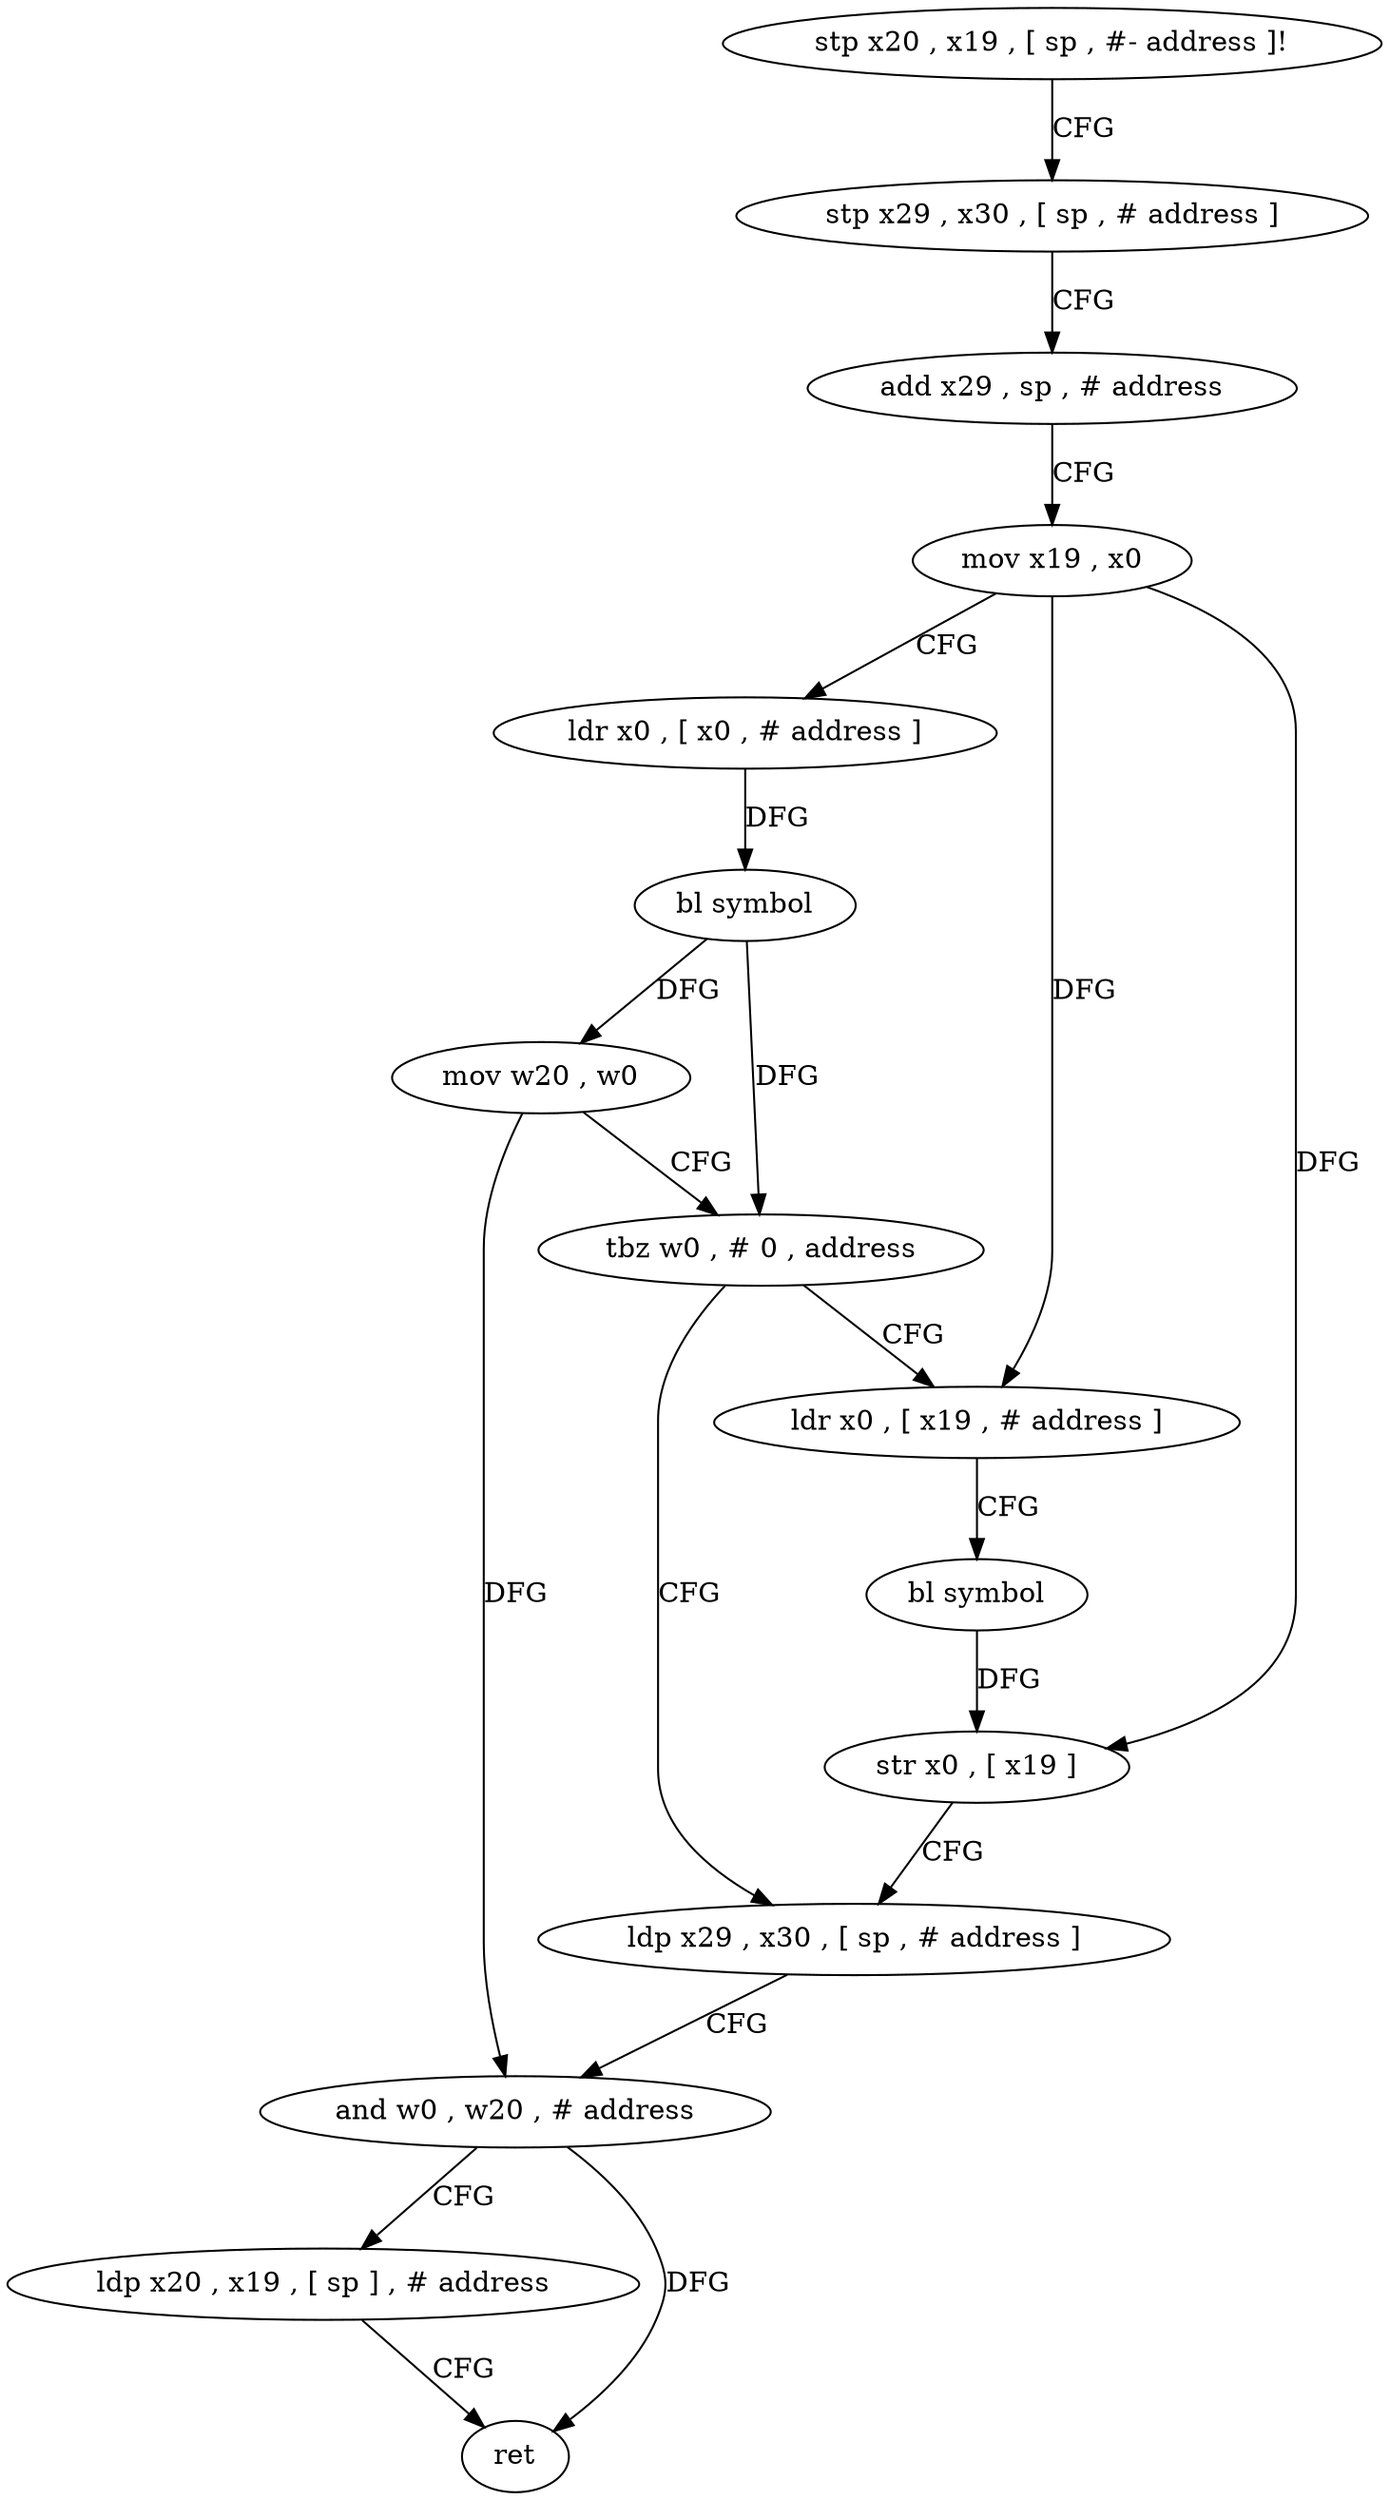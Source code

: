 digraph "func" {
"125644" [label = "stp x20 , x19 , [ sp , #- address ]!" ]
"125648" [label = "stp x29 , x30 , [ sp , # address ]" ]
"125652" [label = "add x29 , sp , # address" ]
"125656" [label = "mov x19 , x0" ]
"125660" [label = "ldr x0 , [ x0 , # address ]" ]
"125664" [label = "bl symbol" ]
"125668" [label = "mov w20 , w0" ]
"125672" [label = "tbz w0 , # 0 , address" ]
"125688" [label = "ldp x29 , x30 , [ sp , # address ]" ]
"125676" [label = "ldr x0 , [ x19 , # address ]" ]
"125692" [label = "and w0 , w20 , # address" ]
"125696" [label = "ldp x20 , x19 , [ sp ] , # address" ]
"125700" [label = "ret" ]
"125680" [label = "bl symbol" ]
"125684" [label = "str x0 , [ x19 ]" ]
"125644" -> "125648" [ label = "CFG" ]
"125648" -> "125652" [ label = "CFG" ]
"125652" -> "125656" [ label = "CFG" ]
"125656" -> "125660" [ label = "CFG" ]
"125656" -> "125676" [ label = "DFG" ]
"125656" -> "125684" [ label = "DFG" ]
"125660" -> "125664" [ label = "DFG" ]
"125664" -> "125668" [ label = "DFG" ]
"125664" -> "125672" [ label = "DFG" ]
"125668" -> "125672" [ label = "CFG" ]
"125668" -> "125692" [ label = "DFG" ]
"125672" -> "125688" [ label = "CFG" ]
"125672" -> "125676" [ label = "CFG" ]
"125688" -> "125692" [ label = "CFG" ]
"125676" -> "125680" [ label = "CFG" ]
"125692" -> "125696" [ label = "CFG" ]
"125692" -> "125700" [ label = "DFG" ]
"125696" -> "125700" [ label = "CFG" ]
"125680" -> "125684" [ label = "DFG" ]
"125684" -> "125688" [ label = "CFG" ]
}
